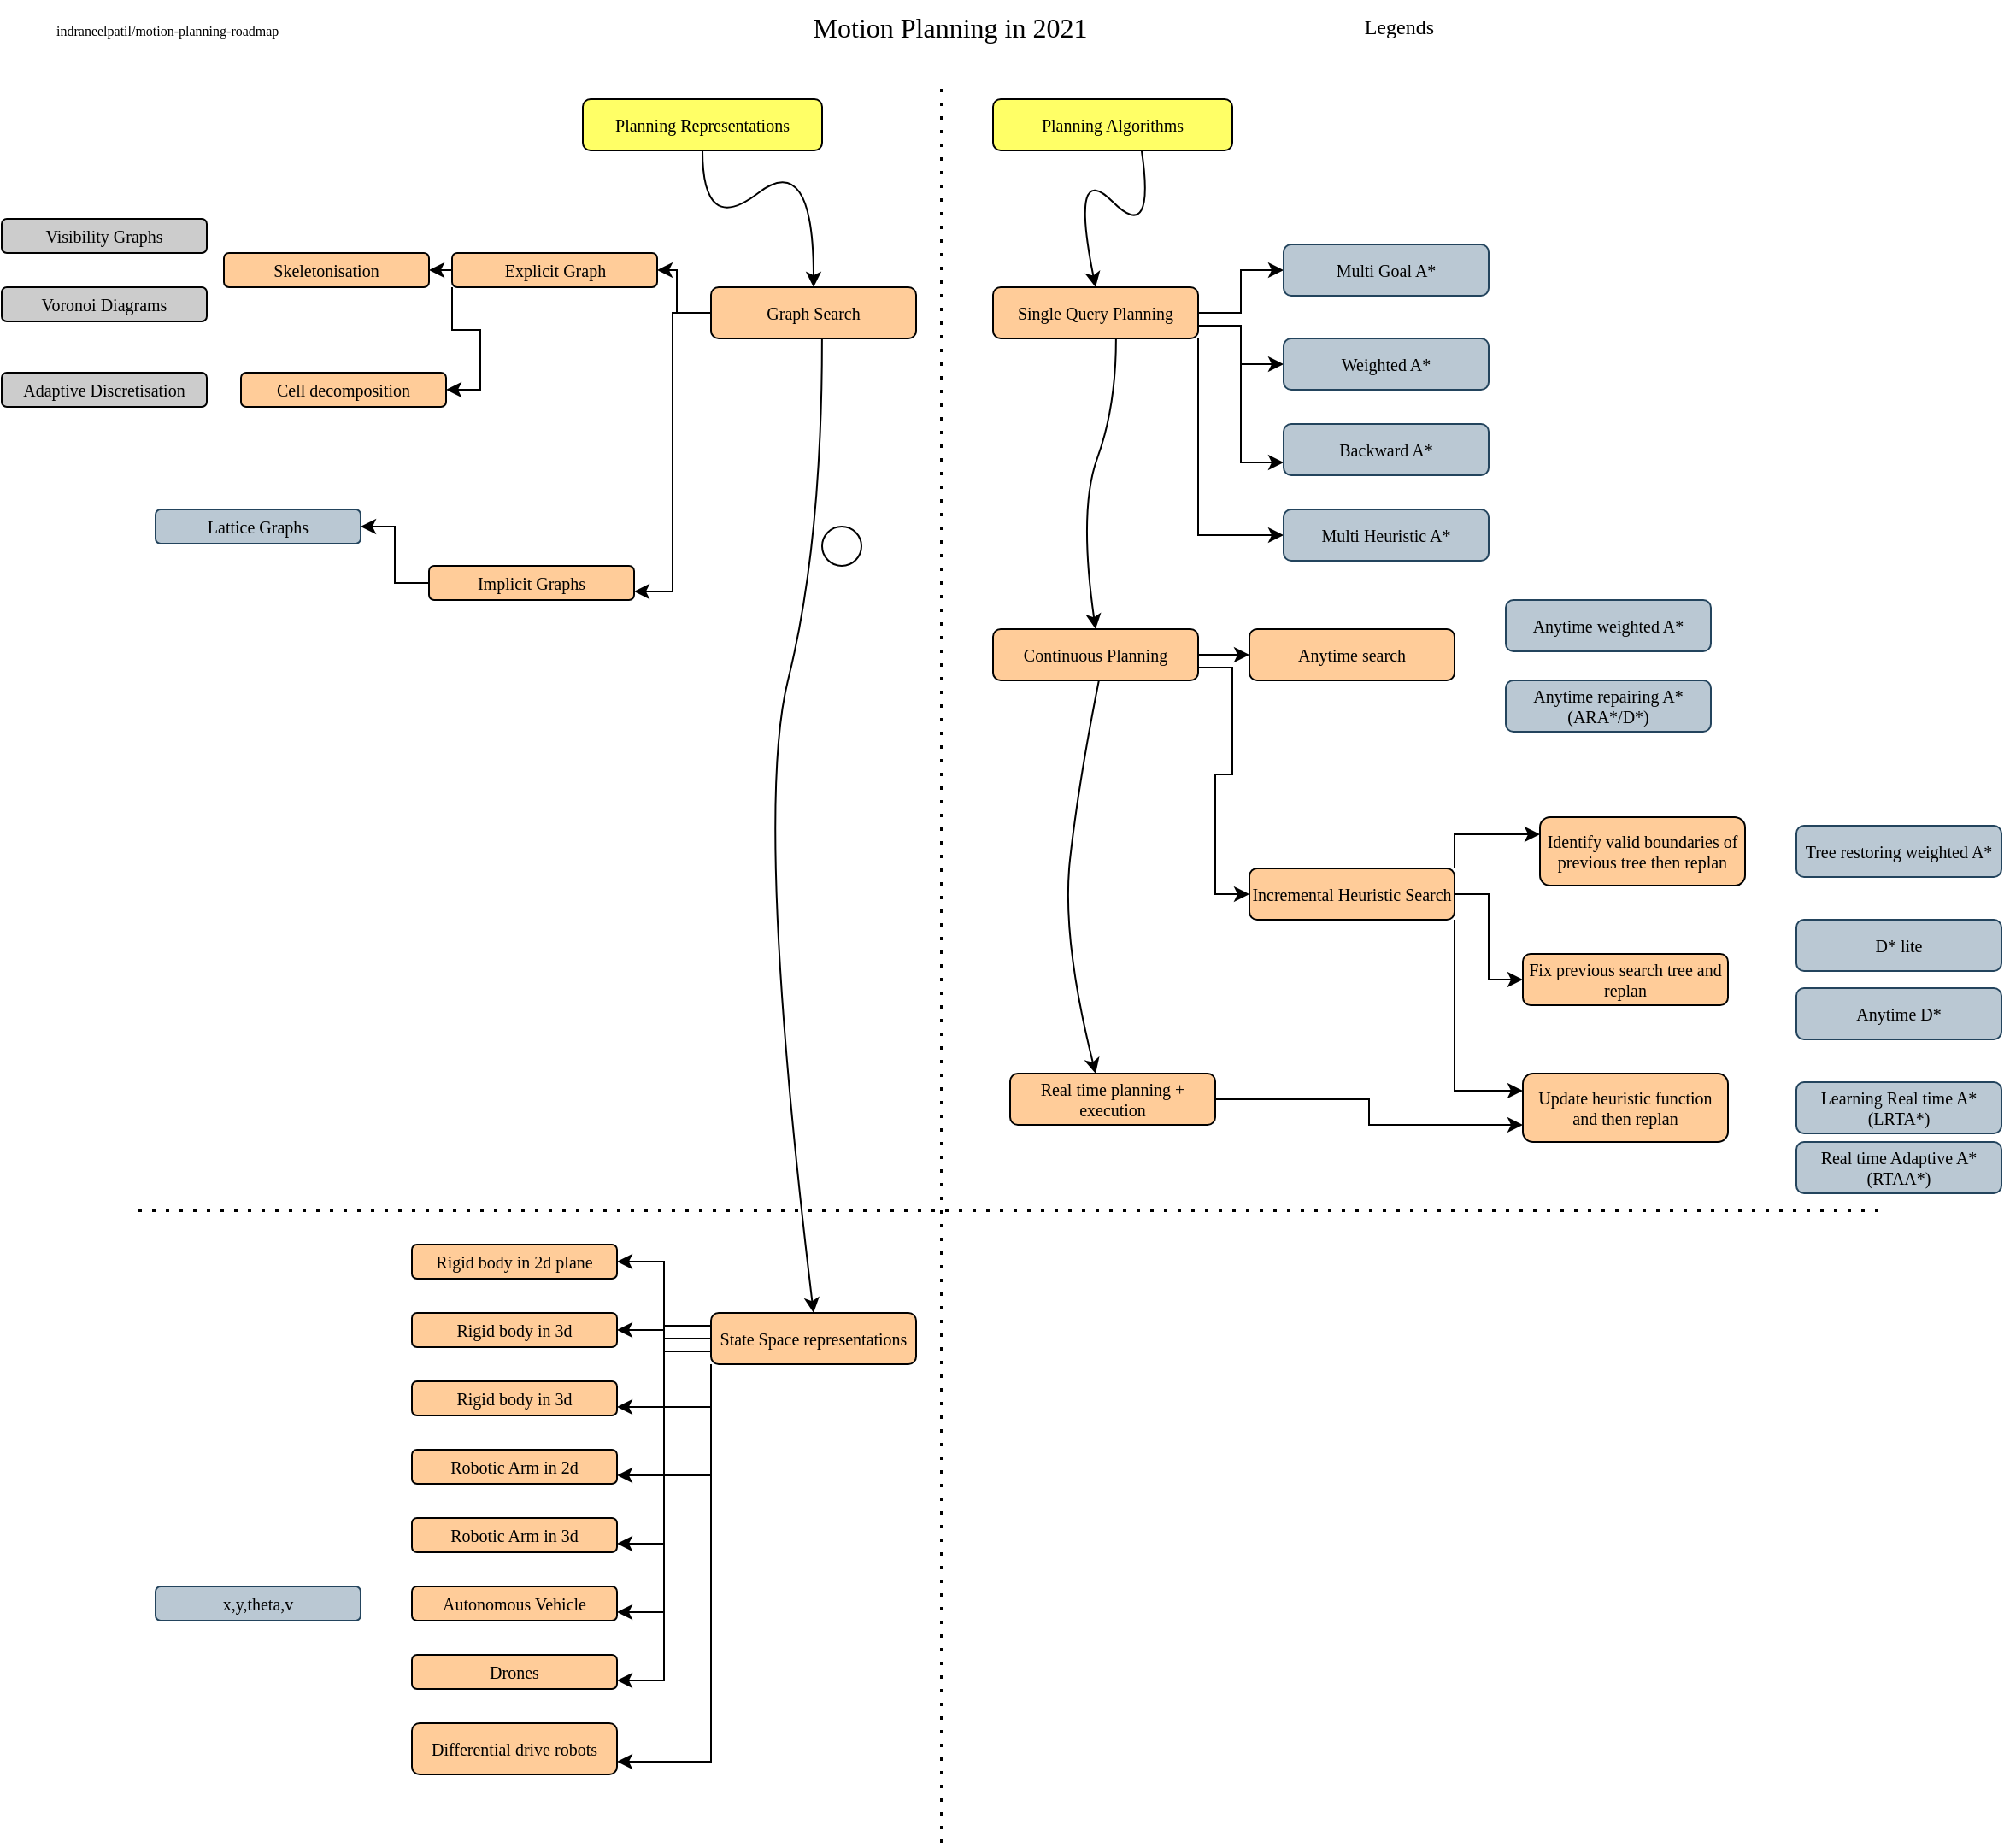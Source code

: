 <mxfile version="16.0.0" type="github">
  <diagram id="dA2bW75Uh9zArZUYn6UA" name="Page-1">
    <mxGraphModel dx="946" dy="614" grid="1" gridSize="10" guides="1" tooltips="1" connect="1" arrows="1" fold="1" page="1" pageScale="1" pageWidth="1100" pageHeight="1700" math="0" shadow="0">
      <root>
        <mxCell id="0" />
        <mxCell id="1" parent="0" />
        <mxCell id="ajxtEgKc9McXnAEBvQGd-1" value="Motion Planning in 2021" style="text;html=1;strokeColor=none;fillColor=none;align=center;verticalAlign=middle;whiteSpace=wrap;rounded=0;comic=0;fontFamily=Verdana;fontSize=16;fontStyle=0" parent="1" vertex="1">
          <mxGeometry x="425" y="32.5" width="280" height="30" as="geometry" />
        </mxCell>
        <mxCell id="ajxtEgKc9McXnAEBvQGd-2" value="" style="shape=image;html=1;verticalAlign=top;verticalLabelPosition=bottom;labelBackgroundColor=#ffffff;imageAspect=0;aspect=fixed;image=https://cdn1.iconfinder.com/data/icons/logotypes/32/github-128.png;rounded=1;glass=0;comic=0;strokeColor=#000000;fillColor=#FFFFFF;fontFamily=Verdana;fontSize=14;align=center;" parent="1" vertex="1">
          <mxGeometry x="20" y="40" width="20" height="20" as="geometry" />
        </mxCell>
        <mxCell id="ajxtEgKc9McXnAEBvQGd-3" value="indraneelpatil/motion-planning-roadmap" style="text;html=1;strokeColor=none;fillColor=none;align=left;verticalAlign=middle;whiteSpace=wrap;rounded=0;comic=0;fontFamily=Verdana;fontSize=8;" parent="1" vertex="1">
          <mxGeometry x="40" y="42.5" width="260" height="15" as="geometry" />
        </mxCell>
        <mxCell id="ajxtEgKc9McXnAEBvQGd-4" value="Legends" style="text;html=1;strokeColor=none;fillColor=none;align=right;verticalAlign=middle;whiteSpace=wrap;rounded=0;comic=0;fontFamily=Verdana;fontSize=12;" parent="1" vertex="1">
          <mxGeometry x="770" y="37.5" width="80" height="20" as="geometry" />
        </mxCell>
        <mxCell id="ajxtEgKc9McXnAEBvQGd-5" value="Planning Representations" style="rounded=1;whiteSpace=wrap;html=1;comic=0;fontFamily=Verdana;fontSize=10;fillColor=#FFFF66;" parent="1" vertex="1">
          <mxGeometry x="350" y="90" width="140" height="30" as="geometry" />
        </mxCell>
        <mxCell id="ajxtEgKc9McXnAEBvQGd-16" value="" style="edgeStyle=orthogonalEdgeStyle;rounded=0;orthogonalLoop=1;jettySize=auto;html=1;" parent="1" source="ajxtEgKc9McXnAEBvQGd-6" target="ajxtEgKc9McXnAEBvQGd-10" edge="1">
          <mxGeometry relative="1" as="geometry" />
        </mxCell>
        <mxCell id="ajxtEgKc9McXnAEBvQGd-22" style="edgeStyle=orthogonalEdgeStyle;rounded=0;orthogonalLoop=1;jettySize=auto;html=1;entryX=1;entryY=0.75;entryDx=0;entryDy=0;" parent="1" source="ajxtEgKc9McXnAEBvQGd-6" target="ajxtEgKc9McXnAEBvQGd-11" edge="1">
          <mxGeometry relative="1" as="geometry" />
        </mxCell>
        <mxCell id="ajxtEgKc9McXnAEBvQGd-6" value="Graph Search" style="rounded=1;whiteSpace=wrap;html=1;comic=0;fontFamily=Verdana;fontSize=10;fillColor=#FFCC99;" parent="1" vertex="1">
          <mxGeometry x="425" y="200" width="120" height="30" as="geometry" />
        </mxCell>
        <mxCell id="ajxtEgKc9McXnAEBvQGd-7" value="Visibility Graphs" style="rounded=1;whiteSpace=wrap;html=1;comic=0;fontFamily=Verdana;fontSize=10;fillColor=#CCCCCC;" parent="1" vertex="1">
          <mxGeometry x="10" y="160" width="120" height="20" as="geometry" />
        </mxCell>
        <mxCell id="ajxtEgKc9McXnAEBvQGd-8" value="" style="ellipse;whiteSpace=wrap;html=1;aspect=fixed;rounded=1;comic=0;strokeColor=#000000;fillColor=#FFFFFF;fontFamily=Verdana;fontSize=14;align=center;" parent="1" vertex="1">
          <mxGeometry x="490" y="340" width="23" height="23" as="geometry" />
        </mxCell>
        <mxCell id="ajxtEgKc9McXnAEBvQGd-26" style="edgeStyle=orthogonalEdgeStyle;rounded=0;orthogonalLoop=1;jettySize=auto;html=1;exitX=0;exitY=0.5;exitDx=0;exitDy=0;entryX=1;entryY=0.5;entryDx=0;entryDy=0;" parent="1" source="ajxtEgKc9McXnAEBvQGd-10" target="ajxtEgKc9McXnAEBvQGd-23" edge="1">
          <mxGeometry relative="1" as="geometry" />
        </mxCell>
        <mxCell id="ajxtEgKc9McXnAEBvQGd-31" style="edgeStyle=orthogonalEdgeStyle;rounded=0;orthogonalLoop=1;jettySize=auto;html=1;exitX=0;exitY=1;exitDx=0;exitDy=0;entryX=1;entryY=0.5;entryDx=0;entryDy=0;" parent="1" source="ajxtEgKc9McXnAEBvQGd-10" target="ajxtEgKc9McXnAEBvQGd-28" edge="1">
          <mxGeometry relative="1" as="geometry" />
        </mxCell>
        <mxCell id="ajxtEgKc9McXnAEBvQGd-10" value="Explicit Graph" style="rounded=1;whiteSpace=wrap;html=1;comic=0;fontFamily=Verdana;fontSize=10;fillColor=#FFCC99;" parent="1" vertex="1">
          <mxGeometry x="273.5" y="180" width="120" height="20" as="geometry" />
        </mxCell>
        <mxCell id="afFbfTfmO1wmqLPXjA7H-2" style="edgeStyle=orthogonalEdgeStyle;rounded=0;orthogonalLoop=1;jettySize=auto;html=1;entryX=1;entryY=0.5;entryDx=0;entryDy=0;" parent="1" source="ajxtEgKc9McXnAEBvQGd-11" target="afFbfTfmO1wmqLPXjA7H-1" edge="1">
          <mxGeometry relative="1" as="geometry" />
        </mxCell>
        <mxCell id="ajxtEgKc9McXnAEBvQGd-11" value="Implicit Graphs" style="rounded=1;whiteSpace=wrap;html=1;comic=0;fontFamily=Verdana;fontSize=10;fillColor=#FFCC99;" parent="1" vertex="1">
          <mxGeometry x="260" y="363" width="120" height="20" as="geometry" />
        </mxCell>
        <mxCell id="ajxtEgKc9McXnAEBvQGd-12" value="Planning Algorithms" style="rounded=1;whiteSpace=wrap;html=1;comic=0;fontFamily=Verdana;fontSize=10;fillColor=#FFFF66;" parent="1" vertex="1">
          <mxGeometry x="590" y="90" width="140" height="30" as="geometry" />
        </mxCell>
        <mxCell id="ajxtEgKc9McXnAEBvQGd-13" value="" style="endArrow=none;dashed=1;html=1;dashPattern=1 3;strokeWidth=2;rounded=0;" parent="1" edge="1">
          <mxGeometry width="50" height="50" relative="1" as="geometry">
            <mxPoint x="560" y="1110" as="sourcePoint" />
            <mxPoint x="560" y="80" as="targetPoint" />
          </mxGeometry>
        </mxCell>
        <mxCell id="ajxtEgKc9McXnAEBvQGd-20" value="Voronoi Diagrams" style="rounded=1;whiteSpace=wrap;html=1;comic=0;fontFamily=Verdana;fontSize=10;fillColor=#CCCCCC;" parent="1" vertex="1">
          <mxGeometry x="10" y="200" width="120" height="20" as="geometry" />
        </mxCell>
        <mxCell id="ajxtEgKc9McXnAEBvQGd-23" value="Skeletonisation" style="rounded=1;whiteSpace=wrap;html=1;comic=0;fontFamily=Verdana;fontSize=10;fillColor=#FFCC99;" parent="1" vertex="1">
          <mxGeometry x="140" y="180" width="120" height="20" as="geometry" />
        </mxCell>
        <mxCell id="ajxtEgKc9McXnAEBvQGd-25" value="" style="curved=1;endArrow=classic;html=1;rounded=0;entryX=0.5;entryY=0;entryDx=0;entryDy=0;exitX=0.5;exitY=1;exitDx=0;exitDy=0;" parent="1" source="ajxtEgKc9McXnAEBvQGd-5" target="ajxtEgKc9McXnAEBvQGd-6" edge="1">
          <mxGeometry width="50" height="50" relative="1" as="geometry">
            <mxPoint x="400" y="300" as="sourcePoint" />
            <mxPoint x="450" y="250" as="targetPoint" />
            <Array as="points">
              <mxPoint x="420" y="170" />
              <mxPoint x="485" y="120" />
            </Array>
          </mxGeometry>
        </mxCell>
        <mxCell id="ajxtEgKc9McXnAEBvQGd-28" value="Cell decomposition" style="rounded=1;whiteSpace=wrap;html=1;comic=0;fontFamily=Verdana;fontSize=10;fillColor=#FFCC99;" parent="1" vertex="1">
          <mxGeometry x="150" y="250" width="120" height="20" as="geometry" />
        </mxCell>
        <mxCell id="ajxtEgKc9McXnAEBvQGd-32" value="Adaptive Discretisation" style="rounded=1;whiteSpace=wrap;html=1;comic=0;fontFamily=Verdana;fontSize=10;fillColor=#CCCCCC;" parent="1" vertex="1">
          <mxGeometry x="10" y="250" width="120" height="20" as="geometry" />
        </mxCell>
        <mxCell id="afFbfTfmO1wmqLPXjA7H-1" value="Lattice Graphs" style="rounded=1;whiteSpace=wrap;html=1;comic=0;fontFamily=Verdana;fontSize=10;fillColor=#bac8d3;strokeColor=#23445d;" parent="1" vertex="1">
          <mxGeometry x="100" y="330" width="120" height="20" as="geometry" />
        </mxCell>
        <mxCell id="mBxpHt6kNz-rFTSF95wJ-4" style="edgeStyle=orthogonalEdgeStyle;rounded=0;orthogonalLoop=1;jettySize=auto;html=1;exitX=1;exitY=0.5;exitDx=0;exitDy=0;" parent="1" source="mBxpHt6kNz-rFTSF95wJ-2" target="mBxpHt6kNz-rFTSF95wJ-3" edge="1">
          <mxGeometry relative="1" as="geometry" />
        </mxCell>
        <mxCell id="mBxpHt6kNz-rFTSF95wJ-7" style="edgeStyle=orthogonalEdgeStyle;rounded=0;orthogonalLoop=1;jettySize=auto;html=1;exitX=1;exitY=0.75;exitDx=0;exitDy=0;entryX=0;entryY=0.5;entryDx=0;entryDy=0;" parent="1" source="mBxpHt6kNz-rFTSF95wJ-2" target="mBxpHt6kNz-rFTSF95wJ-6" edge="1">
          <mxGeometry relative="1" as="geometry" />
        </mxCell>
        <mxCell id="mBxpHt6kNz-rFTSF95wJ-9" style="edgeStyle=orthogonalEdgeStyle;rounded=0;orthogonalLoop=1;jettySize=auto;html=1;exitX=1;exitY=0.75;exitDx=0;exitDy=0;entryX=0;entryY=0.75;entryDx=0;entryDy=0;" parent="1" source="mBxpHt6kNz-rFTSF95wJ-2" target="mBxpHt6kNz-rFTSF95wJ-8" edge="1">
          <mxGeometry relative="1" as="geometry" />
        </mxCell>
        <mxCell id="mBxpHt6kNz-rFTSF95wJ-11" style="edgeStyle=orthogonalEdgeStyle;rounded=0;orthogonalLoop=1;jettySize=auto;html=1;exitX=1;exitY=1;exitDx=0;exitDy=0;entryX=0;entryY=0.5;entryDx=0;entryDy=0;" parent="1" source="mBxpHt6kNz-rFTSF95wJ-2" target="mBxpHt6kNz-rFTSF95wJ-10" edge="1">
          <mxGeometry relative="1" as="geometry" />
        </mxCell>
        <mxCell id="mBxpHt6kNz-rFTSF95wJ-2" value="Single Query Planning" style="rounded=1;whiteSpace=wrap;html=1;comic=0;fontFamily=Verdana;fontSize=10;fillColor=#FFCC99;" parent="1" vertex="1">
          <mxGeometry x="590" y="200" width="120" height="30" as="geometry" />
        </mxCell>
        <mxCell id="mBxpHt6kNz-rFTSF95wJ-3" value="Multi Goal A*" style="rounded=1;whiteSpace=wrap;html=1;comic=0;fontFamily=Verdana;fontSize=10;fillColor=#bac8d3;strokeColor=#23445d;" parent="1" vertex="1">
          <mxGeometry x="760" y="175" width="120" height="30" as="geometry" />
        </mxCell>
        <mxCell id="mBxpHt6kNz-rFTSF95wJ-5" value="" style="curved=1;endArrow=classic;html=1;rounded=0;entryX=0.5;entryY=0;entryDx=0;entryDy=0;exitX=0.621;exitY=1;exitDx=0;exitDy=0;exitPerimeter=0;" parent="1" source="ajxtEgKc9McXnAEBvQGd-12" target="mBxpHt6kNz-rFTSF95wJ-2" edge="1">
          <mxGeometry width="50" height="50" relative="1" as="geometry">
            <mxPoint x="635" y="175" as="sourcePoint" />
            <mxPoint x="685" y="125" as="targetPoint" />
            <Array as="points">
              <mxPoint x="685" y="175" />
              <mxPoint x="635" y="125" />
            </Array>
          </mxGeometry>
        </mxCell>
        <mxCell id="mBxpHt6kNz-rFTSF95wJ-6" value="Weighted A*" style="rounded=1;whiteSpace=wrap;html=1;comic=0;fontFamily=Verdana;fontSize=10;fillColor=#bac8d3;strokeColor=#23445d;" parent="1" vertex="1">
          <mxGeometry x="760" y="230" width="120" height="30" as="geometry" />
        </mxCell>
        <mxCell id="mBxpHt6kNz-rFTSF95wJ-8" value="Backward A*" style="rounded=1;whiteSpace=wrap;html=1;comic=0;fontFamily=Verdana;fontSize=10;fillColor=#bac8d3;strokeColor=#23445d;" parent="1" vertex="1">
          <mxGeometry x="760" y="280" width="120" height="30" as="geometry" />
        </mxCell>
        <mxCell id="mBxpHt6kNz-rFTSF95wJ-10" value="Multi Heuristic A*" style="rounded=1;whiteSpace=wrap;html=1;comic=0;fontFamily=Verdana;fontSize=10;fillColor=#bac8d3;strokeColor=#23445d;" parent="1" vertex="1">
          <mxGeometry x="760" y="330" width="120" height="30" as="geometry" />
        </mxCell>
        <mxCell id="-M3-EGKIWtLrq1ahvNLV-1" value="" style="curved=1;endArrow=classic;html=1;rounded=0;exitX=0.621;exitY=1;exitDx=0;exitDy=0;exitPerimeter=0;" parent="1" edge="1">
          <mxGeometry width="50" height="50" relative="1" as="geometry">
            <mxPoint x="661.94" y="230" as="sourcePoint" />
            <mxPoint x="650" y="400" as="targetPoint" />
            <Array as="points">
              <mxPoint x="662" y="270" />
              <mxPoint x="640" y="330" />
            </Array>
          </mxGeometry>
        </mxCell>
        <mxCell id="8GobAQBjwKT1szoQL-FH-5" value="" style="edgeStyle=orthogonalEdgeStyle;rounded=0;orthogonalLoop=1;jettySize=auto;html=1;" edge="1" parent="1" source="-M3-EGKIWtLrq1ahvNLV-2" target="8GobAQBjwKT1szoQL-FH-4">
          <mxGeometry relative="1" as="geometry" />
        </mxCell>
        <mxCell id="8GobAQBjwKT1szoQL-FH-7" style="edgeStyle=orthogonalEdgeStyle;rounded=0;orthogonalLoop=1;jettySize=auto;html=1;exitX=1;exitY=0.75;exitDx=0;exitDy=0;entryX=0;entryY=0.5;entryDx=0;entryDy=0;" edge="1" parent="1" source="-M3-EGKIWtLrq1ahvNLV-2" target="8GobAQBjwKT1szoQL-FH-6">
          <mxGeometry relative="1" as="geometry" />
        </mxCell>
        <mxCell id="-M3-EGKIWtLrq1ahvNLV-2" value="Continuous Planning" style="rounded=1;whiteSpace=wrap;html=1;comic=0;fontFamily=Verdana;fontSize=10;fillColor=#FFCC99;" parent="1" vertex="1">
          <mxGeometry x="590" y="400" width="120" height="30" as="geometry" />
        </mxCell>
        <mxCell id="-M3-EGKIWtLrq1ahvNLV-3" value="Anytime weighted A*" style="rounded=1;whiteSpace=wrap;html=1;comic=0;fontFamily=Verdana;fontSize=10;fillColor=#bac8d3;strokeColor=#23445d;" parent="1" vertex="1">
          <mxGeometry x="890" y="383" width="120" height="30" as="geometry" />
        </mxCell>
        <mxCell id="8GobAQBjwKT1szoQL-FH-1" value="Anytime repairing A*(ARA*/D*)" style="rounded=1;whiteSpace=wrap;html=1;comic=0;fontFamily=Verdana;fontSize=10;fillColor=#bac8d3;strokeColor=#23445d;" vertex="1" parent="1">
          <mxGeometry x="890" y="430" width="120" height="30" as="geometry" />
        </mxCell>
        <mxCell id="8GobAQBjwKT1szoQL-FH-4" value="Anytime search" style="rounded=1;whiteSpace=wrap;html=1;comic=0;fontFamily=Verdana;fontSize=10;fillColor=#FFCC99;" vertex="1" parent="1">
          <mxGeometry x="740" y="400" width="120" height="30" as="geometry" />
        </mxCell>
        <mxCell id="8GobAQBjwKT1szoQL-FH-14" style="edgeStyle=orthogonalEdgeStyle;rounded=0;orthogonalLoop=1;jettySize=auto;html=1;exitX=1;exitY=0;exitDx=0;exitDy=0;entryX=0;entryY=0.25;entryDx=0;entryDy=0;" edge="1" parent="1" source="8GobAQBjwKT1szoQL-FH-6" target="8GobAQBjwKT1szoQL-FH-10">
          <mxGeometry relative="1" as="geometry" />
        </mxCell>
        <mxCell id="8GobAQBjwKT1szoQL-FH-15" style="edgeStyle=orthogonalEdgeStyle;rounded=0;orthogonalLoop=1;jettySize=auto;html=1;exitX=1;exitY=0.5;exitDx=0;exitDy=0;entryX=0;entryY=0.5;entryDx=0;entryDy=0;" edge="1" parent="1" source="8GobAQBjwKT1szoQL-FH-6" target="8GobAQBjwKT1szoQL-FH-11">
          <mxGeometry relative="1" as="geometry" />
        </mxCell>
        <mxCell id="8GobAQBjwKT1szoQL-FH-16" style="edgeStyle=orthogonalEdgeStyle;rounded=0;orthogonalLoop=1;jettySize=auto;html=1;exitX=1;exitY=1;exitDx=0;exitDy=0;entryX=0;entryY=0.25;entryDx=0;entryDy=0;" edge="1" parent="1" source="8GobAQBjwKT1szoQL-FH-6" target="8GobAQBjwKT1szoQL-FH-12">
          <mxGeometry relative="1" as="geometry" />
        </mxCell>
        <mxCell id="8GobAQBjwKT1szoQL-FH-6" value="Incremental Heuristic Search" style="rounded=1;whiteSpace=wrap;html=1;comic=0;fontFamily=Verdana;fontSize=10;fillColor=#FFCC99;" vertex="1" parent="1">
          <mxGeometry x="740" y="540" width="120" height="30" as="geometry" />
        </mxCell>
        <mxCell id="8GobAQBjwKT1szoQL-FH-10" value="Identify valid boundaries of previous tree then replan" style="rounded=1;whiteSpace=wrap;html=1;comic=0;fontFamily=Verdana;fontSize=10;fillColor=#FFCC99;" vertex="1" parent="1">
          <mxGeometry x="910" y="510" width="120" height="40" as="geometry" />
        </mxCell>
        <mxCell id="8GobAQBjwKT1szoQL-FH-11" value="Fix previous search tree and replan" style="rounded=1;whiteSpace=wrap;html=1;comic=0;fontFamily=Verdana;fontSize=10;fillColor=#FFCC99;" vertex="1" parent="1">
          <mxGeometry x="900" y="590" width="120" height="30" as="geometry" />
        </mxCell>
        <mxCell id="8GobAQBjwKT1szoQL-FH-12" value="Update heuristic function and then replan" style="rounded=1;whiteSpace=wrap;html=1;comic=0;fontFamily=Verdana;fontSize=10;fillColor=#FFCC99;" vertex="1" parent="1">
          <mxGeometry x="900" y="660" width="120" height="40" as="geometry" />
        </mxCell>
        <mxCell id="8GobAQBjwKT1szoQL-FH-13" value="Tree restoring weighted A*" style="rounded=1;whiteSpace=wrap;html=1;comic=0;fontFamily=Verdana;fontSize=10;fillColor=#bac8d3;strokeColor=#23445d;" vertex="1" parent="1">
          <mxGeometry x="1060" y="515" width="120" height="30" as="geometry" />
        </mxCell>
        <mxCell id="8GobAQBjwKT1szoQL-FH-17" value="D* lite" style="rounded=1;whiteSpace=wrap;html=1;comic=0;fontFamily=Verdana;fontSize=10;fillColor=#bac8d3;strokeColor=#23445d;" vertex="1" parent="1">
          <mxGeometry x="1060" y="570" width="120" height="30" as="geometry" />
        </mxCell>
        <mxCell id="8GobAQBjwKT1szoQL-FH-18" value="Anytime D*" style="rounded=1;whiteSpace=wrap;html=1;comic=0;fontFamily=Verdana;fontSize=10;fillColor=#bac8d3;strokeColor=#23445d;" vertex="1" parent="1">
          <mxGeometry x="1060" y="610" width="120" height="30" as="geometry" />
        </mxCell>
        <mxCell id="8GobAQBjwKT1szoQL-FH-21" style="edgeStyle=orthogonalEdgeStyle;rounded=0;orthogonalLoop=1;jettySize=auto;html=1;exitX=1;exitY=0.5;exitDx=0;exitDy=0;entryX=0;entryY=0.75;entryDx=0;entryDy=0;" edge="1" parent="1" source="8GobAQBjwKT1szoQL-FH-19" target="8GobAQBjwKT1szoQL-FH-12">
          <mxGeometry relative="1" as="geometry" />
        </mxCell>
        <mxCell id="8GobAQBjwKT1szoQL-FH-19" value="Real time planning + execution" style="rounded=1;whiteSpace=wrap;html=1;comic=0;fontFamily=Verdana;fontSize=10;fillColor=#FFCC99;" vertex="1" parent="1">
          <mxGeometry x="600" y="660" width="120" height="30" as="geometry" />
        </mxCell>
        <mxCell id="8GobAQBjwKT1szoQL-FH-20" value="" style="curved=1;endArrow=classic;html=1;rounded=0;exitX=0.621;exitY=1;exitDx=0;exitDy=0;exitPerimeter=0;entryX=0.417;entryY=0;entryDx=0;entryDy=0;entryPerimeter=0;" edge="1" parent="1" target="8GobAQBjwKT1szoQL-FH-19">
          <mxGeometry width="50" height="50" relative="1" as="geometry">
            <mxPoint x="651.94" y="430" as="sourcePoint" />
            <mxPoint x="640" y="600" as="targetPoint" />
            <Array as="points">
              <mxPoint x="640" y="490" />
              <mxPoint x="630" y="580" />
            </Array>
          </mxGeometry>
        </mxCell>
        <mxCell id="8GobAQBjwKT1szoQL-FH-22" value="Learning Real time A* (LRTA*)" style="rounded=1;whiteSpace=wrap;html=1;comic=0;fontFamily=Verdana;fontSize=10;fillColor=#bac8d3;strokeColor=#23445d;" vertex="1" parent="1">
          <mxGeometry x="1060" y="665" width="120" height="30" as="geometry" />
        </mxCell>
        <mxCell id="8GobAQBjwKT1szoQL-FH-23" value="Real time Adaptive A* (RTAA*)" style="rounded=1;whiteSpace=wrap;html=1;comic=0;fontFamily=Verdana;fontSize=10;fillColor=#bac8d3;strokeColor=#23445d;" vertex="1" parent="1">
          <mxGeometry x="1060" y="700" width="120" height="30" as="geometry" />
        </mxCell>
        <mxCell id="8GobAQBjwKT1szoQL-FH-24" value="" style="curved=1;endArrow=classic;html=1;rounded=0;exitX=0.621;exitY=1;exitDx=0;exitDy=0;exitPerimeter=0;entryX=0.5;entryY=0;entryDx=0;entryDy=0;" edge="1" parent="1" target="8GobAQBjwKT1szoQL-FH-25">
          <mxGeometry width="50" height="50" relative="1" as="geometry">
            <mxPoint x="489.94" y="230" as="sourcePoint" />
            <mxPoint x="478" y="740" as="targetPoint" />
            <Array as="points">
              <mxPoint x="490" y="350" />
              <mxPoint x="450" y="510" />
            </Array>
          </mxGeometry>
        </mxCell>
        <mxCell id="8GobAQBjwKT1szoQL-FH-34" style="edgeStyle=orthogonalEdgeStyle;rounded=0;orthogonalLoop=1;jettySize=auto;html=1;entryX=1;entryY=0.5;entryDx=0;entryDy=0;" edge="1" parent="1" source="8GobAQBjwKT1szoQL-FH-25" target="8GobAQBjwKT1szoQL-FH-27">
          <mxGeometry relative="1" as="geometry" />
        </mxCell>
        <mxCell id="8GobAQBjwKT1szoQL-FH-35" style="edgeStyle=orthogonalEdgeStyle;rounded=0;orthogonalLoop=1;jettySize=auto;html=1;exitX=0;exitY=0.75;exitDx=0;exitDy=0;entryX=1;entryY=0.5;entryDx=0;entryDy=0;" edge="1" parent="1" source="8GobAQBjwKT1szoQL-FH-25" target="8GobAQBjwKT1szoQL-FH-28">
          <mxGeometry relative="1" as="geometry" />
        </mxCell>
        <mxCell id="8GobAQBjwKT1szoQL-FH-36" style="edgeStyle=orthogonalEdgeStyle;rounded=0;orthogonalLoop=1;jettySize=auto;html=1;exitX=0;exitY=1;exitDx=0;exitDy=0;entryX=1;entryY=0.75;entryDx=0;entryDy=0;" edge="1" parent="1" source="8GobAQBjwKT1szoQL-FH-25" target="8GobAQBjwKT1szoQL-FH-29">
          <mxGeometry relative="1" as="geometry" />
        </mxCell>
        <mxCell id="8GobAQBjwKT1szoQL-FH-37" style="edgeStyle=orthogonalEdgeStyle;rounded=0;orthogonalLoop=1;jettySize=auto;html=1;exitX=0;exitY=1;exitDx=0;exitDy=0;entryX=1;entryY=0.75;entryDx=0;entryDy=0;" edge="1" parent="1" source="8GobAQBjwKT1szoQL-FH-25" target="8GobAQBjwKT1szoQL-FH-30">
          <mxGeometry relative="1" as="geometry" />
        </mxCell>
        <mxCell id="8GobAQBjwKT1szoQL-FH-38" style="edgeStyle=orthogonalEdgeStyle;rounded=0;orthogonalLoop=1;jettySize=auto;html=1;exitX=0;exitY=0.25;exitDx=0;exitDy=0;entryX=1;entryY=0.75;entryDx=0;entryDy=0;" edge="1" parent="1" source="8GobAQBjwKT1szoQL-FH-25" target="8GobAQBjwKT1szoQL-FH-31">
          <mxGeometry relative="1" as="geometry" />
        </mxCell>
        <mxCell id="8GobAQBjwKT1szoQL-FH-39" style="edgeStyle=orthogonalEdgeStyle;rounded=0;orthogonalLoop=1;jettySize=auto;html=1;exitX=0;exitY=0.5;exitDx=0;exitDy=0;entryX=1;entryY=0.75;entryDx=0;entryDy=0;" edge="1" parent="1" source="8GobAQBjwKT1szoQL-FH-25" target="8GobAQBjwKT1szoQL-FH-32">
          <mxGeometry relative="1" as="geometry" />
        </mxCell>
        <mxCell id="8GobAQBjwKT1szoQL-FH-40" style="edgeStyle=orthogonalEdgeStyle;rounded=0;orthogonalLoop=1;jettySize=auto;html=1;exitX=0;exitY=0.25;exitDx=0;exitDy=0;entryX=1;entryY=0.75;entryDx=0;entryDy=0;" edge="1" parent="1" source="8GobAQBjwKT1szoQL-FH-25" target="8GobAQBjwKT1szoQL-FH-33">
          <mxGeometry relative="1" as="geometry" />
        </mxCell>
        <mxCell id="8GobAQBjwKT1szoQL-FH-42" style="edgeStyle=orthogonalEdgeStyle;rounded=0;orthogonalLoop=1;jettySize=auto;html=1;exitX=0;exitY=1;exitDx=0;exitDy=0;entryX=1;entryY=0.75;entryDx=0;entryDy=0;" edge="1" parent="1" source="8GobAQBjwKT1szoQL-FH-25" target="8GobAQBjwKT1szoQL-FH-41">
          <mxGeometry relative="1" as="geometry" />
        </mxCell>
        <mxCell id="8GobAQBjwKT1szoQL-FH-25" value="State Space representations" style="rounded=1;whiteSpace=wrap;html=1;comic=0;fontFamily=Verdana;fontSize=10;fillColor=#FFCC99;" vertex="1" parent="1">
          <mxGeometry x="425" y="800" width="120" height="30" as="geometry" />
        </mxCell>
        <mxCell id="8GobAQBjwKT1szoQL-FH-26" value="" style="endArrow=none;dashed=1;html=1;dashPattern=1 3;strokeWidth=2;rounded=0;" edge="1" parent="1">
          <mxGeometry width="50" height="50" relative="1" as="geometry">
            <mxPoint x="90" y="740" as="sourcePoint" />
            <mxPoint x="1110" y="740" as="targetPoint" />
          </mxGeometry>
        </mxCell>
        <mxCell id="8GobAQBjwKT1szoQL-FH-27" value="Rigid body in 2d plane" style="rounded=1;whiteSpace=wrap;html=1;comic=0;fontFamily=Verdana;fontSize=10;fillColor=#FFCC99;" vertex="1" parent="1">
          <mxGeometry x="250" y="760" width="120" height="20" as="geometry" />
        </mxCell>
        <mxCell id="8GobAQBjwKT1szoQL-FH-28" value="Rigid body in 3d" style="rounded=1;whiteSpace=wrap;html=1;comic=0;fontFamily=Verdana;fontSize=10;fillColor=#FFCC99;" vertex="1" parent="1">
          <mxGeometry x="250" y="800" width="120" height="20" as="geometry" />
        </mxCell>
        <mxCell id="8GobAQBjwKT1szoQL-FH-29" value="Rigid body in 3d" style="rounded=1;whiteSpace=wrap;html=1;comic=0;fontFamily=Verdana;fontSize=10;fillColor=#FFCC99;" vertex="1" parent="1">
          <mxGeometry x="250" y="840" width="120" height="20" as="geometry" />
        </mxCell>
        <mxCell id="8GobAQBjwKT1szoQL-FH-30" value="Robotic Arm in 2d" style="rounded=1;whiteSpace=wrap;html=1;comic=0;fontFamily=Verdana;fontSize=10;fillColor=#FFCC99;" vertex="1" parent="1">
          <mxGeometry x="250" y="880" width="120" height="20" as="geometry" />
        </mxCell>
        <mxCell id="8GobAQBjwKT1szoQL-FH-31" value="Robotic Arm in 3d" style="rounded=1;whiteSpace=wrap;html=1;comic=0;fontFamily=Verdana;fontSize=10;fillColor=#FFCC99;" vertex="1" parent="1">
          <mxGeometry x="250" y="920" width="120" height="20" as="geometry" />
        </mxCell>
        <mxCell id="8GobAQBjwKT1szoQL-FH-32" value="Autonomous Vehicle" style="rounded=1;whiteSpace=wrap;html=1;comic=0;fontFamily=Verdana;fontSize=10;fillColor=#FFCC99;" vertex="1" parent="1">
          <mxGeometry x="250" y="960" width="120" height="20" as="geometry" />
        </mxCell>
        <mxCell id="8GobAQBjwKT1szoQL-FH-33" value="Drones" style="rounded=1;whiteSpace=wrap;html=1;comic=0;fontFamily=Verdana;fontSize=10;fillColor=#FFCC99;" vertex="1" parent="1">
          <mxGeometry x="250" y="1000" width="120" height="20" as="geometry" />
        </mxCell>
        <mxCell id="8GobAQBjwKT1szoQL-FH-41" value="Differential drive robots" style="rounded=1;whiteSpace=wrap;html=1;comic=0;fontFamily=Verdana;fontSize=10;fillColor=#FFCC99;" vertex="1" parent="1">
          <mxGeometry x="250" y="1040" width="120" height="30" as="geometry" />
        </mxCell>
        <mxCell id="8GobAQBjwKT1szoQL-FH-43" value="x,y,theta,v" style="rounded=1;whiteSpace=wrap;html=1;comic=0;fontFamily=Verdana;fontSize=10;fillColor=#bac8d3;strokeColor=#23445d;" vertex="1" parent="1">
          <mxGeometry x="100" y="960" width="120" height="20" as="geometry" />
        </mxCell>
      </root>
    </mxGraphModel>
  </diagram>
</mxfile>
